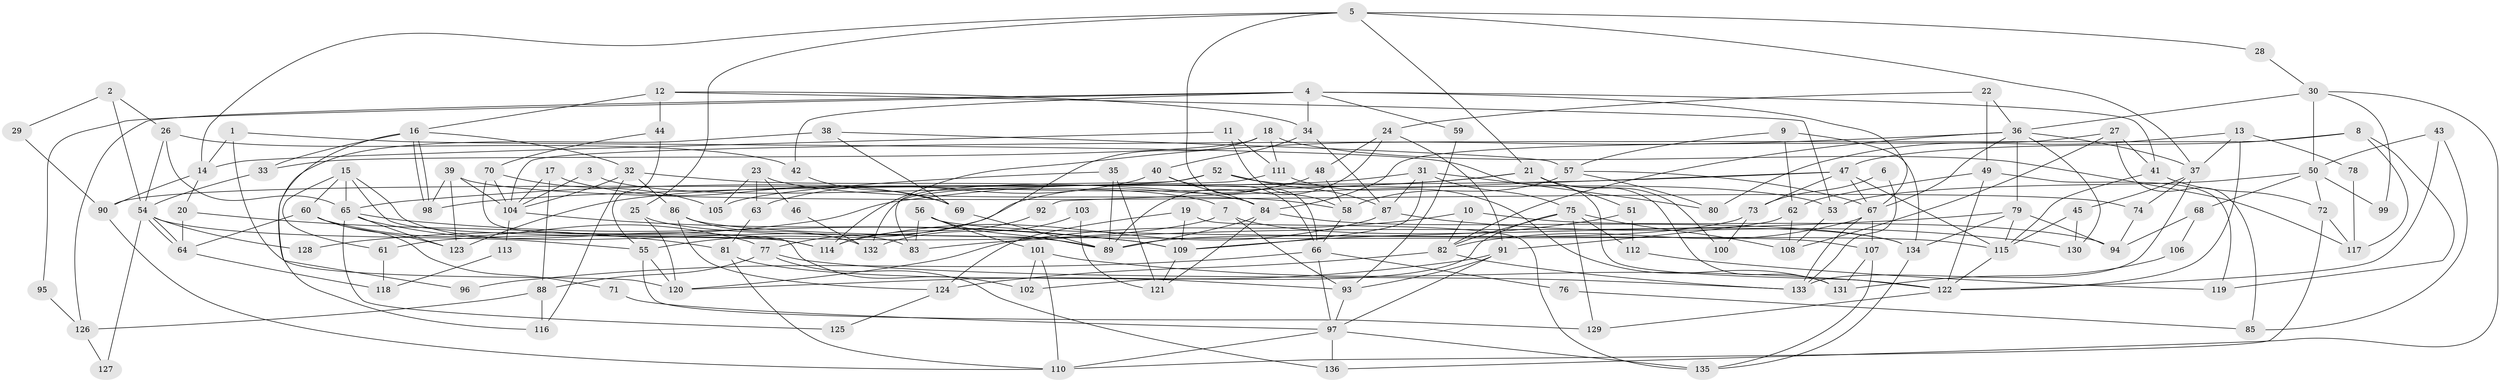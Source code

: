 // coarse degree distribution, {6: 0.1323529411764706, 2: 0.22058823529411764, 3: 0.08823529411764706, 4: 0.22058823529411764, 7: 0.04411764705882353, 5: 0.11764705882352941, 11: 0.029411764705882353, 9: 0.07352941176470588, 8: 0.029411764705882353, 12: 0.04411764705882353}
// Generated by graph-tools (version 1.1) at 2025/52/03/04/25 21:52:52]
// undirected, 136 vertices, 272 edges
graph export_dot {
graph [start="1"]
  node [color=gray90,style=filled];
  1;
  2;
  3;
  4;
  5;
  6;
  7;
  8;
  9;
  10;
  11;
  12;
  13;
  14;
  15;
  16;
  17;
  18;
  19;
  20;
  21;
  22;
  23;
  24;
  25;
  26;
  27;
  28;
  29;
  30;
  31;
  32;
  33;
  34;
  35;
  36;
  37;
  38;
  39;
  40;
  41;
  42;
  43;
  44;
  45;
  46;
  47;
  48;
  49;
  50;
  51;
  52;
  53;
  54;
  55;
  56;
  57;
  58;
  59;
  60;
  61;
  62;
  63;
  64;
  65;
  66;
  67;
  68;
  69;
  70;
  71;
  72;
  73;
  74;
  75;
  76;
  77;
  78;
  79;
  80;
  81;
  82;
  83;
  84;
  85;
  86;
  87;
  88;
  89;
  90;
  91;
  92;
  93;
  94;
  95;
  96;
  97;
  98;
  99;
  100;
  101;
  102;
  103;
  104;
  105;
  106;
  107;
  108;
  109;
  110;
  111;
  112;
  113;
  114;
  115;
  116;
  117;
  118;
  119;
  120;
  121;
  122;
  123;
  124;
  125;
  126;
  127;
  128;
  129;
  130;
  131;
  132;
  133;
  134;
  135;
  136;
  1 -- 120;
  1 -- 122;
  1 -- 14;
  2 -- 54;
  2 -- 26;
  2 -- 29;
  3 -- 7;
  3 -- 104;
  4 -- 42;
  4 -- 67;
  4 -- 34;
  4 -- 41;
  4 -- 59;
  4 -- 95;
  4 -- 126;
  5 -- 21;
  5 -- 37;
  5 -- 14;
  5 -- 25;
  5 -- 28;
  5 -- 66;
  6 -- 133;
  6 -- 73;
  7 -- 93;
  7 -- 134;
  7 -- 61;
  8 -- 104;
  8 -- 47;
  8 -- 117;
  8 -- 119;
  9 -- 62;
  9 -- 57;
  9 -- 134;
  10 -- 120;
  10 -- 82;
  10 -- 94;
  11 -- 58;
  11 -- 14;
  11 -- 111;
  12 -- 53;
  12 -- 34;
  12 -- 16;
  12 -- 44;
  13 -- 37;
  13 -- 122;
  13 -- 78;
  13 -- 80;
  14 -- 20;
  14 -- 90;
  15 -- 60;
  15 -- 114;
  15 -- 61;
  15 -- 65;
  15 -- 83;
  16 -- 98;
  16 -- 98;
  16 -- 32;
  16 -- 33;
  16 -- 96;
  17 -- 88;
  17 -- 104;
  17 -- 69;
  18 -- 111;
  18 -- 33;
  18 -- 77;
  18 -- 117;
  19 -- 135;
  19 -- 124;
  19 -- 109;
  20 -- 64;
  20 -- 81;
  21 -- 51;
  21 -- 65;
  21 -- 100;
  21 -- 128;
  21 -- 131;
  22 -- 24;
  22 -- 36;
  22 -- 49;
  23 -- 58;
  23 -- 63;
  23 -- 46;
  23 -- 105;
  24 -- 48;
  24 -- 91;
  24 -- 89;
  25 -- 89;
  25 -- 120;
  26 -- 65;
  26 -- 54;
  26 -- 42;
  27 -- 41;
  27 -- 84;
  27 -- 85;
  27 -- 108;
  28 -- 30;
  29 -- 90;
  30 -- 36;
  30 -- 50;
  30 -- 99;
  30 -- 136;
  31 -- 87;
  31 -- 109;
  31 -- 75;
  31 -- 80;
  31 -- 123;
  32 -- 84;
  32 -- 86;
  32 -- 104;
  32 -- 116;
  33 -- 54;
  34 -- 40;
  34 -- 87;
  35 -- 89;
  35 -- 105;
  35 -- 121;
  36 -- 37;
  36 -- 79;
  36 -- 67;
  36 -- 82;
  36 -- 114;
  36 -- 130;
  37 -- 133;
  37 -- 45;
  37 -- 74;
  38 -- 57;
  38 -- 69;
  38 -- 116;
  39 -- 74;
  39 -- 104;
  39 -- 98;
  39 -- 123;
  40 -- 66;
  40 -- 84;
  40 -- 63;
  41 -- 72;
  41 -- 115;
  42 -- 69;
  43 -- 50;
  43 -- 122;
  43 -- 85;
  44 -- 70;
  44 -- 55;
  45 -- 115;
  45 -- 130;
  46 -- 132;
  47 -- 67;
  47 -- 98;
  47 -- 73;
  47 -- 92;
  47 -- 115;
  48 -- 58;
  48 -- 55;
  49 -- 122;
  49 -- 62;
  49 -- 119;
  50 -- 72;
  50 -- 53;
  50 -- 68;
  50 -- 99;
  51 -- 112;
  51 -- 109;
  52 -- 87;
  52 -- 90;
  52 -- 53;
  52 -- 83;
  53 -- 108;
  54 -- 64;
  54 -- 64;
  54 -- 55;
  54 -- 127;
  54 -- 128;
  55 -- 129;
  55 -- 120;
  56 -- 83;
  56 -- 89;
  56 -- 101;
  56 -- 107;
  57 -- 80;
  57 -- 67;
  57 -- 58;
  58 -- 66;
  59 -- 93;
  60 -- 77;
  60 -- 123;
  60 -- 64;
  60 -- 71;
  61 -- 118;
  62 -- 91;
  62 -- 108;
  63 -- 81;
  64 -- 118;
  65 -- 123;
  65 -- 109;
  65 -- 114;
  65 -- 125;
  66 -- 97;
  66 -- 76;
  66 -- 96;
  67 -- 82;
  67 -- 107;
  67 -- 133;
  68 -- 94;
  68 -- 106;
  69 -- 89;
  70 -- 102;
  70 -- 104;
  70 -- 105;
  71 -- 97;
  72 -- 110;
  72 -- 117;
  73 -- 89;
  73 -- 100;
  74 -- 94;
  75 -- 108;
  75 -- 82;
  75 -- 102;
  75 -- 112;
  75 -- 129;
  76 -- 85;
  77 -- 133;
  77 -- 88;
  77 -- 136;
  78 -- 117;
  79 -- 115;
  79 -- 83;
  79 -- 94;
  79 -- 134;
  81 -- 93;
  81 -- 110;
  82 -- 124;
  82 -- 133;
  84 -- 121;
  84 -- 134;
  84 -- 89;
  86 -- 115;
  86 -- 124;
  86 -- 132;
  87 -- 114;
  87 -- 130;
  88 -- 116;
  88 -- 126;
  90 -- 110;
  91 -- 97;
  91 -- 120;
  91 -- 93;
  92 -- 114;
  93 -- 97;
  95 -- 126;
  97 -- 136;
  97 -- 135;
  97 -- 110;
  101 -- 110;
  101 -- 102;
  101 -- 122;
  103 -- 121;
  103 -- 132;
  104 -- 109;
  104 -- 113;
  106 -- 131;
  107 -- 131;
  107 -- 135;
  109 -- 121;
  111 -- 131;
  111 -- 132;
  112 -- 119;
  113 -- 118;
  115 -- 122;
  122 -- 129;
  124 -- 125;
  126 -- 127;
  134 -- 135;
}
